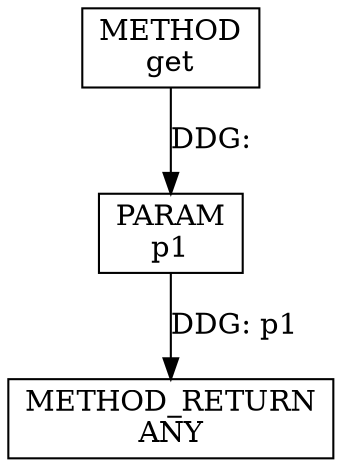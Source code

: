 digraph "get" {  
node [shape="rect"];  
"111669149717" [label = <METHOD<BR/>get> ]
"128849018901" [label = <METHOD_RETURN<BR/>ANY> ]
"115964117022" [label = <PARAM<BR/>p1> ]
  "115964117022" -> "128849018901"  [ label = "DDG: p1"] 
  "111669149717" -> "115964117022"  [ label = "DDG: "] 
}
